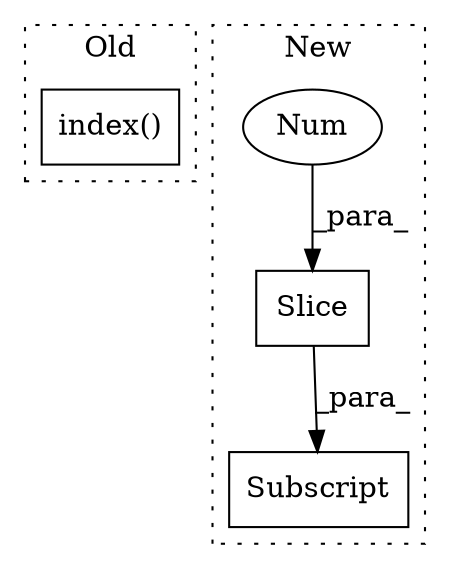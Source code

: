 digraph G {
subgraph cluster0 {
1 [label="index()" a="75" s="755,785" l="12,1" shape="box"];
label = "Old";
style="dotted";
}
subgraph cluster1 {
2 [label="Slice" a="80" s="617" l="2" shape="box"];
3 [label="Subscript" a="63" s="599,0" l="21,0" shape="box"];
4 [label="Num" a="76" s="617" l="1" shape="ellipse"];
label = "New";
style="dotted";
}
2 -> 3 [label="_para_"];
4 -> 2 [label="_para_"];
}